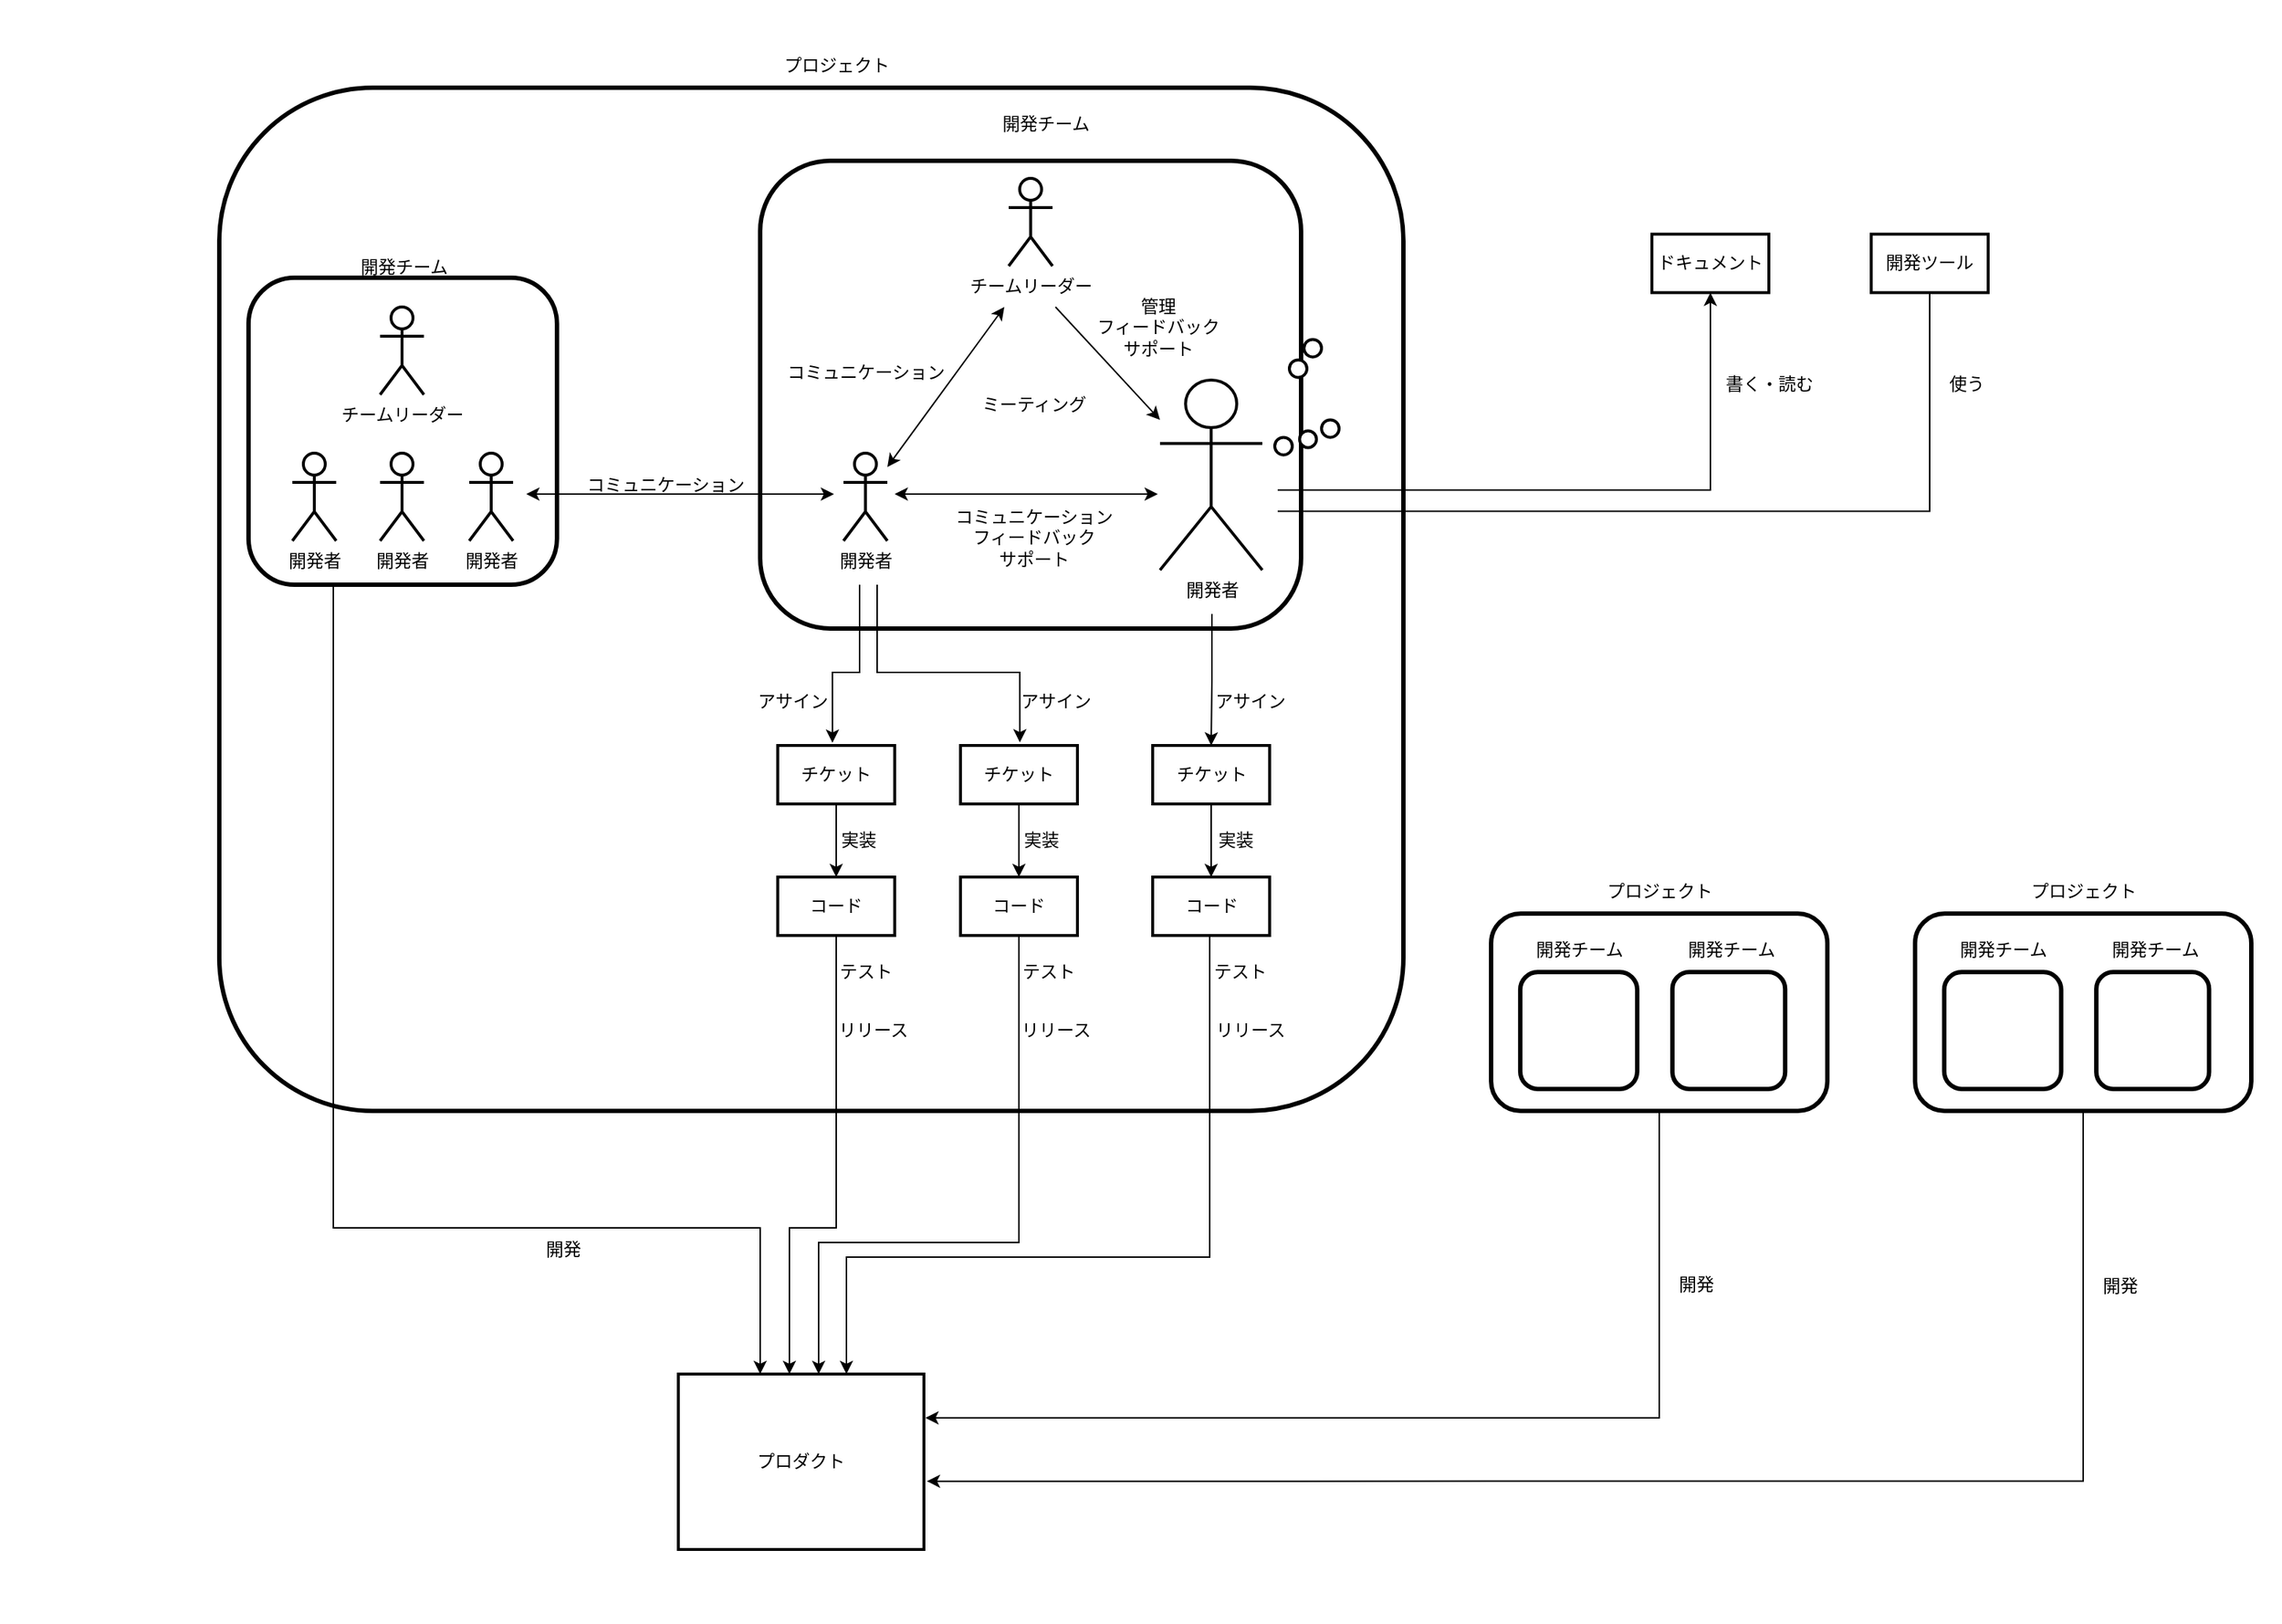 <mxfile version="28.2.3">
  <diagram name="ページ1" id="xtR3QMY_ivg9KzAQHW-j">
    <mxGraphModel dx="1215" dy="785" grid="1" gridSize="10" guides="1" tooltips="1" connect="1" arrows="1" fold="1" page="1" pageScale="1" pageWidth="827" pageHeight="1169" math="0" shadow="0">
      <root>
        <mxCell id="0" />
        <mxCell id="1" parent="0" />
        <mxCell id="ZU2mIR0JqzNXLWRJzjO4-150" value="" style="verticalLabelPosition=bottom;verticalAlign=top;html=1;shape=mxgraph.basic.rect;fillColor2=none;strokeWidth=1;size=20;indent=5;strokeColor=none;" parent="1" vertex="1">
          <mxGeometry x="170" y="120" width="1560" height="1110" as="geometry" />
        </mxCell>
        <mxCell id="JZybzeYJvGHH00LdQQcP-5" value="" style="rounded=1;whiteSpace=wrap;html=1;strokeWidth=3;" parent="1" vertex="1">
          <mxGeometry x="320" y="180" width="810" height="700" as="geometry" />
        </mxCell>
        <mxCell id="ZU2mIR0JqzNXLWRJzjO4-134" style="edgeStyle=orthogonalEdgeStyle;rounded=0;orthogonalLoop=1;jettySize=auto;html=1;" parent="1" edge="1">
          <mxGeometry relative="1" as="geometry">
            <mxPoint x="398.002" y="520" as="sourcePoint" />
            <mxPoint x="690.002" y="1060" as="targetPoint" />
            <Array as="points">
              <mxPoint x="397.99" y="960" />
              <mxPoint x="689.99" y="960" />
            </Array>
          </mxGeometry>
        </mxCell>
        <mxCell id="ZU2mIR0JqzNXLWRJzjO4-2" value="" style="rounded=1;whiteSpace=wrap;html=1;strokeWidth=3;" parent="1" vertex="1">
          <mxGeometry x="340" y="310" width="211" height="210" as="geometry" />
        </mxCell>
        <mxCell id="ZU2mIR0JqzNXLWRJzjO4-7" value="プロダクト" style="rounded=0;whiteSpace=wrap;html=1;strokeWidth=2;" parent="1" vertex="1">
          <mxGeometry x="634" y="1060" width="168" height="120" as="geometry" />
        </mxCell>
        <mxCell id="ZU2mIR0JqzNXLWRJzjO4-19" value="" style="rounded=1;whiteSpace=wrap;html=1;strokeWidth=3;" parent="1" vertex="1">
          <mxGeometry x="690" y="230" width="370" height="320" as="geometry" />
        </mxCell>
        <mxCell id="ZU2mIR0JqzNXLWRJzjO4-60" style="edgeStyle=orthogonalEdgeStyle;rounded=0;orthogonalLoop=1;jettySize=auto;html=1;" parent="1" target="ZU2mIR0JqzNXLWRJzjO4-59" edge="1">
          <mxGeometry relative="1" as="geometry">
            <mxPoint x="1044" y="455.2" as="sourcePoint" />
            <Array as="points">
              <mxPoint x="1340" y="455.2" />
            </Array>
          </mxGeometry>
        </mxCell>
        <mxCell id="ZU2mIR0JqzNXLWRJzjO4-63" style="edgeStyle=orthogonalEdgeStyle;rounded=0;orthogonalLoop=1;jettySize=auto;html=1;entryX=0.5;entryY=0;entryDx=0;entryDy=0;" parent="1" target="ZU2mIR0JqzNXLWRJzjO4-64" edge="1">
          <mxGeometry relative="1" as="geometry">
            <mxPoint x="1464" y="579.61" as="targetPoint" />
            <mxPoint x="1044.0" y="469.797" as="sourcePoint" />
            <Array as="points">
              <mxPoint x="1490" y="470.2" />
            </Array>
          </mxGeometry>
        </mxCell>
        <mxCell id="ZU2mIR0JqzNXLWRJzjO4-33" value="開発者" style="shape=umlActor;verticalLabelPosition=bottom;verticalAlign=top;html=1;outlineConnect=0;strokeWidth=2;" parent="1" vertex="1">
          <mxGeometry x="370" y="430" width="30" height="60" as="geometry" />
        </mxCell>
        <mxCell id="ZU2mIR0JqzNXLWRJzjO4-34" value="開発者" style="shape=umlActor;verticalLabelPosition=bottom;verticalAlign=top;html=1;outlineConnect=0;strokeWidth=2;" parent="1" vertex="1">
          <mxGeometry x="430" y="430" width="30" height="60" as="geometry" />
        </mxCell>
        <mxCell id="ZU2mIR0JqzNXLWRJzjO4-35" value="開発者" style="shape=umlActor;verticalLabelPosition=bottom;verticalAlign=top;html=1;outlineConnect=0;strokeWidth=2;" parent="1" vertex="1">
          <mxGeometry x="491" y="430" width="30" height="60" as="geometry" />
        </mxCell>
        <mxCell id="ZU2mIR0JqzNXLWRJzjO4-37" value="チームリーダー" style="shape=umlActor;verticalLabelPosition=bottom;verticalAlign=top;html=1;outlineConnect=0;strokeWidth=2;" parent="1" vertex="1">
          <mxGeometry x="430" y="330" width="30" height="60" as="geometry" />
        </mxCell>
        <mxCell id="ZU2mIR0JqzNXLWRJzjO4-44" value="開発チーム" style="text;html=1;align=center;verticalAlign=middle;resizable=0;points=[];autosize=1;strokeColor=none;fillColor=none;" parent="1" vertex="1">
          <mxGeometry x="405.5" y="288" width="80" height="30" as="geometry" />
        </mxCell>
        <mxCell id="ZU2mIR0JqzNXLWRJzjO4-99" style="edgeStyle=orthogonalEdgeStyle;rounded=0;orthogonalLoop=1;jettySize=auto;html=1;entryX=0.468;entryY=-0.047;entryDx=0;entryDy=0;entryPerimeter=0;" parent="1" target="ZU2mIR0JqzNXLWRJzjO4-76" edge="1">
          <mxGeometry relative="1" as="geometry">
            <mxPoint x="758" y="520" as="sourcePoint" />
            <mxPoint x="740.004" y="655" as="targetPoint" />
            <Array as="points">
              <mxPoint x="758" y="580" />
              <mxPoint x="739" y="580" />
            </Array>
          </mxGeometry>
        </mxCell>
        <mxCell id="ZU2mIR0JqzNXLWRJzjO4-101" style="edgeStyle=orthogonalEdgeStyle;rounded=0;orthogonalLoop=1;jettySize=auto;html=1;entryX=0.508;entryY=-0.054;entryDx=0;entryDy=0;entryPerimeter=0;" parent="1" target="ZU2mIR0JqzNXLWRJzjO4-85" edge="1">
          <mxGeometry relative="1" as="geometry">
            <mxPoint x="770" y="520" as="sourcePoint" />
            <mxPoint x="867.0" y="655" as="targetPoint" />
            <Array as="points">
              <mxPoint x="770" y="580" />
              <mxPoint x="868" y="580" />
            </Array>
          </mxGeometry>
        </mxCell>
        <mxCell id="ZU2mIR0JqzNXLWRJzjO4-45" value="開発者" style="shape=umlActor;verticalLabelPosition=bottom;verticalAlign=top;html=1;outlineConnect=0;strokeWidth=2;" parent="1" vertex="1">
          <mxGeometry x="747" y="430" width="30" height="60" as="geometry" />
        </mxCell>
        <mxCell id="ZU2mIR0JqzNXLWRJzjO4-100" style="edgeStyle=orthogonalEdgeStyle;rounded=0;orthogonalLoop=1;jettySize=auto;html=1;entryX=0.5;entryY=0;entryDx=0;entryDy=0;" parent="1" target="ZU2mIR0JqzNXLWRJzjO4-87" edge="1">
          <mxGeometry relative="1" as="geometry">
            <mxPoint x="999" y="540" as="sourcePoint" />
            <mxPoint x="998.36" y="655" as="targetPoint" />
            <Array as="points">
              <mxPoint x="999" y="586" />
              <mxPoint x="999" y="586" />
            </Array>
          </mxGeometry>
        </mxCell>
        <mxCell id="ZU2mIR0JqzNXLWRJzjO4-46" value="開発者" style="shape=umlActor;verticalLabelPosition=bottom;verticalAlign=top;html=1;outlineConnect=0;strokeWidth=2;" parent="1" vertex="1">
          <mxGeometry x="963.5" y="380" width="70" height="130" as="geometry" />
        </mxCell>
        <mxCell id="ZU2mIR0JqzNXLWRJzjO4-47" value="チームリーダー" style="shape=umlActor;verticalLabelPosition=bottom;verticalAlign=top;html=1;outlineConnect=0;strokeWidth=2;" parent="1" vertex="1">
          <mxGeometry x="860" y="242" width="30" height="60" as="geometry" />
        </mxCell>
        <mxCell id="ZU2mIR0JqzNXLWRJzjO4-48" value="開発チーム" style="text;html=1;align=center;verticalAlign=middle;resizable=0;points=[];autosize=1;strokeColor=none;fillColor=none;" parent="1" vertex="1">
          <mxGeometry x="845" y="190" width="80" height="30" as="geometry" />
        </mxCell>
        <mxCell id="ZU2mIR0JqzNXLWRJzjO4-50" value="" style="endArrow=classic;startArrow=classic;html=1;rounded=0;edgeStyle=orthogonalEdgeStyle;" parent="1" edge="1">
          <mxGeometry width="50" height="50" relative="1" as="geometry">
            <mxPoint x="782" y="458" as="sourcePoint" />
            <mxPoint x="962" y="458" as="targetPoint" />
            <Array as="points">
              <mxPoint x="872" y="458" />
              <mxPoint x="872" y="458" />
            </Array>
          </mxGeometry>
        </mxCell>
        <mxCell id="ZU2mIR0JqzNXLWRJzjO4-51" value="" style="endArrow=classic;html=1;rounded=0;" parent="1" target="ZU2mIR0JqzNXLWRJzjO4-46" edge="1">
          <mxGeometry width="50" height="50" relative="1" as="geometry">
            <mxPoint x="892" y="330.001" as="sourcePoint" />
            <mxPoint x="960" y="400" as="targetPoint" />
          </mxGeometry>
        </mxCell>
        <mxCell id="ZU2mIR0JqzNXLWRJzjO4-56" value="" style="endArrow=classic;startArrow=classic;html=1;rounded=0;edgeStyle=orthogonalEdgeStyle;" parent="1" edge="1">
          <mxGeometry width="50" height="50" relative="1" as="geometry">
            <mxPoint x="530" y="458" as="sourcePoint" />
            <mxPoint x="740.5" y="458.001" as="targetPoint" />
          </mxGeometry>
        </mxCell>
        <mxCell id="ZU2mIR0JqzNXLWRJzjO4-57" value="コミュニケーション&lt;div&gt;フィードバック&lt;/div&gt;&lt;div&gt;サポート&lt;/div&gt;" style="text;html=1;align=center;verticalAlign=middle;resizable=0;points=[];autosize=1;strokeColor=none;fillColor=none;" parent="1" vertex="1">
          <mxGeometry x="812" y="458" width="130" height="60" as="geometry" />
        </mxCell>
        <mxCell id="ZU2mIR0JqzNXLWRJzjO4-58" value="コミュニケーション" style="text;html=1;align=center;verticalAlign=middle;resizable=0;points=[];autosize=1;strokeColor=none;fillColor=none;" parent="1" vertex="1">
          <mxGeometry x="560" y="437" width="130" height="30" as="geometry" />
        </mxCell>
        <mxCell id="ZU2mIR0JqzNXLWRJzjO4-59" value="ドキュメント" style="rounded=0;whiteSpace=wrap;html=1;strokeWidth=2;" parent="1" vertex="1">
          <mxGeometry x="1300" y="280.2" width="80" height="40" as="geometry" />
        </mxCell>
        <mxCell id="ZU2mIR0JqzNXLWRJzjO4-61" value="書く・読む" style="text;html=1;align=center;verticalAlign=middle;resizable=0;points=[];autosize=1;strokeColor=none;fillColor=none;" parent="1" vertex="1">
          <mxGeometry x="1340" y="368.2" width="80" height="30" as="geometry" />
        </mxCell>
        <mxCell id="ZU2mIR0JqzNXLWRJzjO4-64" value="開発ツール" style="rounded=0;whiteSpace=wrap;html=1;strokeWidth=2;" parent="1" vertex="1">
          <mxGeometry x="1450" y="280.2" width="80" height="40" as="geometry" />
        </mxCell>
        <mxCell id="ZU2mIR0JqzNXLWRJzjO4-65" value="使う" style="text;html=1;align=center;verticalAlign=middle;resizable=0;points=[];autosize=1;strokeColor=none;fillColor=none;" parent="1" vertex="1">
          <mxGeometry x="1490" y="368.2" width="50" height="30" as="geometry" />
        </mxCell>
        <mxCell id="ZU2mIR0JqzNXLWRJzjO4-67" value="ミーティング" style="text;html=1;align=center;verticalAlign=middle;resizable=0;points=[];autosize=1;strokeColor=none;fillColor=none;" parent="1" vertex="1">
          <mxGeometry x="827" y="382" width="100" height="30" as="geometry" />
        </mxCell>
        <mxCell id="ZU2mIR0JqzNXLWRJzjO4-68" value="管理&lt;div&gt;フィードバック&lt;/div&gt;&lt;div&gt;サポート&lt;/div&gt;" style="text;html=1;align=center;verticalAlign=middle;resizable=0;points=[];autosize=1;strokeColor=none;fillColor=none;" parent="1" vertex="1">
          <mxGeometry x="907" y="314" width="110" height="60" as="geometry" />
        </mxCell>
        <mxCell id="ZU2mIR0JqzNXLWRJzjO4-69" value="" style="endArrow=classic;startArrow=classic;html=1;rounded=0;" parent="1" source="ZU2mIR0JqzNXLWRJzjO4-45" edge="1">
          <mxGeometry width="50" height="50" relative="1" as="geometry">
            <mxPoint x="777" y="460.905" as="sourcePoint" />
            <mxPoint x="857" y="329.995" as="targetPoint" />
          </mxGeometry>
        </mxCell>
        <mxCell id="ZU2mIR0JqzNXLWRJzjO4-70" value="コミュニケーション" style="text;html=1;align=center;verticalAlign=middle;resizable=0;points=[];autosize=1;strokeColor=none;fillColor=none;" parent="1" vertex="1">
          <mxGeometry x="697" y="360" width="130" height="30" as="geometry" />
        </mxCell>
        <mxCell id="ZU2mIR0JqzNXLWRJzjO4-73" value="プロジェクト" style="text;html=1;align=center;verticalAlign=middle;resizable=0;points=[];autosize=1;strokeColor=none;fillColor=none;" parent="1" vertex="1">
          <mxGeometry x="692" y="150" width="100" height="30" as="geometry" />
        </mxCell>
        <mxCell id="ZU2mIR0JqzNXLWRJzjO4-75" style="edgeStyle=orthogonalEdgeStyle;rounded=0;orthogonalLoop=1;jettySize=auto;html=1;exitX=0.5;exitY=1;exitDx=0;exitDy=0;entryX=0.5;entryY=0;entryDx=0;entryDy=0;" parent="1" source="ZU2mIR0JqzNXLWRJzjO4-76" target="ZU2mIR0JqzNXLWRJzjO4-78" edge="1">
          <mxGeometry relative="1" as="geometry" />
        </mxCell>
        <mxCell id="ZU2mIR0JqzNXLWRJzjO4-76" value="チケット" style="rounded=0;whiteSpace=wrap;html=1;strokeWidth=2;" parent="1" vertex="1">
          <mxGeometry x="702" y="630" width="80" height="40" as="geometry" />
        </mxCell>
        <mxCell id="ZU2mIR0JqzNXLWRJzjO4-77" style="edgeStyle=orthogonalEdgeStyle;rounded=0;orthogonalLoop=1;jettySize=auto;html=1;" parent="1" source="ZU2mIR0JqzNXLWRJzjO4-78" edge="1">
          <mxGeometry relative="1" as="geometry">
            <mxPoint x="643.99" y="850" as="sourcePoint" />
            <mxPoint x="710" y="1060" as="targetPoint" />
            <Array as="points">
              <mxPoint x="742" y="960" />
              <mxPoint x="710" y="960" />
              <mxPoint x="710" y="1060" />
            </Array>
          </mxGeometry>
        </mxCell>
        <mxCell id="ZU2mIR0JqzNXLWRJzjO4-78" value="コード" style="rounded=0;whiteSpace=wrap;html=1;strokeWidth=2;" parent="1" vertex="1">
          <mxGeometry x="702" y="720" width="80" height="40" as="geometry" />
        </mxCell>
        <mxCell id="ZU2mIR0JqzNXLWRJzjO4-80" style="edgeStyle=orthogonalEdgeStyle;rounded=0;orthogonalLoop=1;jettySize=auto;html=1;exitX=0.5;exitY=1;exitDx=0;exitDy=0;" parent="1" source="ZU2mIR0JqzNXLWRJzjO4-81" edge="1">
          <mxGeometry relative="1" as="geometry">
            <mxPoint x="730" y="1060" as="targetPoint" />
            <Array as="points">
              <mxPoint x="867" y="970" />
              <mxPoint x="730" y="970" />
              <mxPoint x="730" y="1059" />
            </Array>
          </mxGeometry>
        </mxCell>
        <mxCell id="ZU2mIR0JqzNXLWRJzjO4-81" value="コード" style="rounded=0;whiteSpace=wrap;html=1;strokeWidth=2;" parent="1" vertex="1">
          <mxGeometry x="827" y="720" width="80" height="40" as="geometry" />
        </mxCell>
        <mxCell id="ZU2mIR0JqzNXLWRJzjO4-82" style="edgeStyle=orthogonalEdgeStyle;rounded=0;orthogonalLoop=1;jettySize=auto;html=1;exitX=0.5;exitY=1;exitDx=0;exitDy=0;" parent="1" edge="1">
          <mxGeometry relative="1" as="geometry">
            <mxPoint x="997.5" y="759.99" as="sourcePoint" />
            <mxPoint x="749" y="1060" as="targetPoint" />
            <Array as="points">
              <mxPoint x="997" y="979.99" />
              <mxPoint x="749" y="979.99" />
              <mxPoint x="749" y="1059.99" />
            </Array>
          </mxGeometry>
        </mxCell>
        <mxCell id="ZU2mIR0JqzNXLWRJzjO4-83" value="コード" style="rounded=0;whiteSpace=wrap;html=1;strokeWidth=2;" parent="1" vertex="1">
          <mxGeometry x="958.5" y="720" width="80" height="40" as="geometry" />
        </mxCell>
        <mxCell id="ZU2mIR0JqzNXLWRJzjO4-84" style="edgeStyle=orthogonalEdgeStyle;rounded=0;orthogonalLoop=1;jettySize=auto;html=1;exitX=0.5;exitY=1;exitDx=0;exitDy=0;entryX=0.5;entryY=0;entryDx=0;entryDy=0;" parent="1" source="ZU2mIR0JqzNXLWRJzjO4-85" target="ZU2mIR0JqzNXLWRJzjO4-81" edge="1">
          <mxGeometry relative="1" as="geometry" />
        </mxCell>
        <mxCell id="ZU2mIR0JqzNXLWRJzjO4-85" value="チケット" style="rounded=0;whiteSpace=wrap;html=1;strokeWidth=2;" parent="1" vertex="1">
          <mxGeometry x="827" y="630" width="80" height="40" as="geometry" />
        </mxCell>
        <mxCell id="ZU2mIR0JqzNXLWRJzjO4-86" style="edgeStyle=orthogonalEdgeStyle;rounded=0;orthogonalLoop=1;jettySize=auto;html=1;exitX=0.5;exitY=1;exitDx=0;exitDy=0;entryX=0.5;entryY=0;entryDx=0;entryDy=0;" parent="1" source="ZU2mIR0JqzNXLWRJzjO4-87" target="ZU2mIR0JqzNXLWRJzjO4-83" edge="1">
          <mxGeometry relative="1" as="geometry" />
        </mxCell>
        <mxCell id="ZU2mIR0JqzNXLWRJzjO4-87" value="チケット" style="rounded=0;whiteSpace=wrap;html=1;strokeWidth=2;" parent="1" vertex="1">
          <mxGeometry x="958.5" y="630" width="80" height="40" as="geometry" />
        </mxCell>
        <mxCell id="ZU2mIR0JqzNXLWRJzjO4-88" value="実装" style="text;html=1;align=center;verticalAlign=middle;resizable=0;points=[];autosize=1;strokeColor=none;fillColor=none;" parent="1" vertex="1">
          <mxGeometry x="732" y="680" width="50" height="30" as="geometry" />
        </mxCell>
        <mxCell id="ZU2mIR0JqzNXLWRJzjO4-89" value="実装" style="text;html=1;align=center;verticalAlign=middle;resizable=0;points=[];autosize=1;strokeColor=none;fillColor=none;" parent="1" vertex="1">
          <mxGeometry x="857" y="680" width="50" height="30" as="geometry" />
        </mxCell>
        <mxCell id="ZU2mIR0JqzNXLWRJzjO4-90" value="実装" style="text;html=1;align=center;verticalAlign=middle;resizable=0;points=[];autosize=1;strokeColor=none;fillColor=none;" parent="1" vertex="1">
          <mxGeometry x="990" y="680" width="50" height="30" as="geometry" />
        </mxCell>
        <mxCell id="ZU2mIR0JqzNXLWRJzjO4-91" value="テスト" style="text;html=1;align=center;verticalAlign=middle;resizable=0;points=[];autosize=1;strokeColor=none;fillColor=none;" parent="1" vertex="1">
          <mxGeometry x="988" y="770" width="60" height="30" as="geometry" />
        </mxCell>
        <mxCell id="ZU2mIR0JqzNXLWRJzjO4-92" value="リリース" style="text;html=1;align=center;verticalAlign=middle;resizable=0;points=[];autosize=1;strokeColor=none;fillColor=none;" parent="1" vertex="1">
          <mxGeometry x="990" y="810" width="70" height="30" as="geometry" />
        </mxCell>
        <mxCell id="ZU2mIR0JqzNXLWRJzjO4-93" value="テスト" style="text;html=1;align=center;verticalAlign=middle;resizable=0;points=[];autosize=1;strokeColor=none;fillColor=none;" parent="1" vertex="1">
          <mxGeometry x="857" y="770" width="60" height="30" as="geometry" />
        </mxCell>
        <mxCell id="ZU2mIR0JqzNXLWRJzjO4-94" value="リリース" style="text;html=1;align=center;verticalAlign=middle;resizable=0;points=[];autosize=1;strokeColor=none;fillColor=none;" parent="1" vertex="1">
          <mxGeometry x="857" y="810" width="70" height="30" as="geometry" />
        </mxCell>
        <mxCell id="ZU2mIR0JqzNXLWRJzjO4-95" value="リリース" style="text;html=1;align=center;verticalAlign=middle;resizable=0;points=[];autosize=1;strokeColor=none;fillColor=none;" parent="1" vertex="1">
          <mxGeometry x="732" y="810" width="70" height="30" as="geometry" />
        </mxCell>
        <mxCell id="ZU2mIR0JqzNXLWRJzjO4-96" value="テスト" style="text;html=1;align=center;verticalAlign=middle;resizable=0;points=[];autosize=1;strokeColor=none;fillColor=none;" parent="1" vertex="1">
          <mxGeometry x="732" y="770" width="60" height="30" as="geometry" />
        </mxCell>
        <mxCell id="ZU2mIR0JqzNXLWRJzjO4-97" value="アサイン" style="text;html=1;align=center;verticalAlign=middle;resizable=0;points=[];autosize=1;strokeColor=none;fillColor=none;" parent="1" vertex="1">
          <mxGeometry x="857" y="585" width="70" height="30" as="geometry" />
        </mxCell>
        <mxCell id="ZU2mIR0JqzNXLWRJzjO4-102" value="アサイン" style="text;html=1;align=center;verticalAlign=middle;resizable=0;points=[];autosize=1;strokeColor=none;fillColor=none;" parent="1" vertex="1">
          <mxGeometry x="990" y="585" width="70" height="30" as="geometry" />
        </mxCell>
        <mxCell id="ZU2mIR0JqzNXLWRJzjO4-103" value="アサイン" style="text;html=1;align=center;verticalAlign=middle;resizable=0;points=[];autosize=1;strokeColor=none;fillColor=none;" parent="1" vertex="1">
          <mxGeometry x="677" y="585" width="70" height="30" as="geometry" />
        </mxCell>
        <mxCell id="ZU2mIR0JqzNXLWRJzjO4-123" style="edgeStyle=orthogonalEdgeStyle;rounded=0;orthogonalLoop=1;jettySize=auto;html=1;exitX=0.5;exitY=1;exitDx=0;exitDy=0;" parent="1" source="ZU2mIR0JqzNXLWRJzjO4-136" edge="1">
          <mxGeometry relative="1" as="geometry">
            <mxPoint x="1308.0" y="905" as="sourcePoint" />
            <mxPoint x="803" y="1090" as="targetPoint" />
            <Array as="points">
              <mxPoint x="1305" y="1090" />
            </Array>
          </mxGeometry>
        </mxCell>
        <mxCell id="ZU2mIR0JqzNXLWRJzjO4-124" style="edgeStyle=orthogonalEdgeStyle;rounded=0;orthogonalLoop=1;jettySize=auto;html=1;entryX=1.012;entryY=0.611;entryDx=0;entryDy=0;entryPerimeter=0;exitX=0.5;exitY=1;exitDx=0;exitDy=0;" parent="1" source="ZU2mIR0JqzNXLWRJzjO4-117" target="ZU2mIR0JqzNXLWRJzjO4-7" edge="1">
          <mxGeometry relative="1" as="geometry">
            <mxPoint x="792.002" y="1133.92" as="targetPoint" />
            <mxPoint x="1641.602" y="905" as="sourcePoint" />
            <Array as="points">
              <mxPoint x="1595" y="1133" />
            </Array>
          </mxGeometry>
        </mxCell>
        <mxCell id="ZU2mIR0JqzNXLWRJzjO4-117" value="" style="rounded=1;whiteSpace=wrap;html=1;strokeWidth=3;" parent="1" vertex="1">
          <mxGeometry x="1480" y="745" width="230" height="135" as="geometry" />
        </mxCell>
        <mxCell id="ZU2mIR0JqzNXLWRJzjO4-118" value="" style="rounded=1;whiteSpace=wrap;html=1;strokeWidth=3;" parent="1" vertex="1">
          <mxGeometry x="1499.93" y="785" width="80" height="80" as="geometry" />
        </mxCell>
        <mxCell id="ZU2mIR0JqzNXLWRJzjO4-119" value="" style="rounded=1;whiteSpace=wrap;html=1;strokeWidth=3;" parent="1" vertex="1">
          <mxGeometry x="1604" y="785" width="77.13" height="80" as="geometry" />
        </mxCell>
        <mxCell id="ZU2mIR0JqzNXLWRJzjO4-120" value="プロジェクト" style="text;html=1;align=center;verticalAlign=middle;resizable=0;points=[];autosize=1;strokeColor=none;fillColor=none;" parent="1" vertex="1">
          <mxGeometry x="1545.0" y="715" width="100" height="30" as="geometry" />
        </mxCell>
        <mxCell id="ZU2mIR0JqzNXLWRJzjO4-121" value="開発チーム" style="text;html=1;align=center;verticalAlign=middle;resizable=0;points=[];autosize=1;strokeColor=none;fillColor=none;" parent="1" vertex="1">
          <mxGeometry x="1499.93" y="755" width="80" height="30" as="geometry" />
        </mxCell>
        <mxCell id="ZU2mIR0JqzNXLWRJzjO4-122" value="開発チーム" style="text;html=1;align=center;verticalAlign=middle;resizable=0;points=[];autosize=1;strokeColor=none;fillColor=none;" parent="1" vertex="1">
          <mxGeometry x="1604" y="755" width="80" height="30" as="geometry" />
        </mxCell>
        <mxCell id="ZU2mIR0JqzNXLWRJzjO4-125" value="&lt;font style=&quot;font-size: 12px;&quot;&gt;開発&lt;/font&gt;" style="text;html=1;align=center;verticalAlign=middle;resizable=0;points=[];autosize=1;strokeColor=none;fillColor=none;fontSize=24;" parent="1" vertex="1">
          <mxGeometry x="1305" y="975" width="50" height="40" as="geometry" />
        </mxCell>
        <mxCell id="ZU2mIR0JqzNXLWRJzjO4-126" value="&lt;font&gt;開発&lt;/font&gt;" style="text;html=1;align=center;verticalAlign=middle;resizable=0;points=[];autosize=1;strokeColor=none;fillColor=none;" parent="1" vertex="1">
          <mxGeometry x="1595" y="985" width="50" height="30" as="geometry" />
        </mxCell>
        <mxCell id="ZU2mIR0JqzNXLWRJzjO4-135" value="開発" style="text;html=1;align=center;verticalAlign=middle;resizable=0;points=[];autosize=1;strokeColor=none;fillColor=none;" parent="1" vertex="1">
          <mxGeometry x="530" y="960" width="50" height="30" as="geometry" />
        </mxCell>
        <mxCell id="ZU2mIR0JqzNXLWRJzjO4-136" value="" style="rounded=1;whiteSpace=wrap;html=1;strokeWidth=3;" parent="1" vertex="1">
          <mxGeometry x="1190" y="745" width="230" height="135" as="geometry" />
        </mxCell>
        <mxCell id="ZU2mIR0JqzNXLWRJzjO4-137" value="" style="rounded=1;whiteSpace=wrap;html=1;strokeWidth=3;" parent="1" vertex="1">
          <mxGeometry x="1209.93" y="785" width="80" height="80" as="geometry" />
        </mxCell>
        <mxCell id="ZU2mIR0JqzNXLWRJzjO4-138" value="" style="rounded=1;whiteSpace=wrap;html=1;strokeWidth=3;" parent="1" vertex="1">
          <mxGeometry x="1314" y="785" width="77.13" height="80" as="geometry" />
        </mxCell>
        <mxCell id="ZU2mIR0JqzNXLWRJzjO4-139" value="プロジェクト" style="text;html=1;align=center;verticalAlign=middle;resizable=0;points=[];autosize=1;strokeColor=none;fillColor=none;" parent="1" vertex="1">
          <mxGeometry x="1255.0" y="715" width="100" height="30" as="geometry" />
        </mxCell>
        <mxCell id="ZU2mIR0JqzNXLWRJzjO4-140" value="開発チーム" style="text;html=1;align=center;verticalAlign=middle;resizable=0;points=[];autosize=1;strokeColor=none;fillColor=none;" parent="1" vertex="1">
          <mxGeometry x="1209.93" y="755" width="80" height="30" as="geometry" />
        </mxCell>
        <mxCell id="ZU2mIR0JqzNXLWRJzjO4-141" value="開発チーム" style="text;html=1;align=center;verticalAlign=middle;resizable=0;points=[];autosize=1;strokeColor=none;fillColor=none;" parent="1" vertex="1">
          <mxGeometry x="1314" y="755" width="80" height="30" as="geometry" />
        </mxCell>
        <mxCell id="ZU2mIR0JqzNXLWRJzjO4-142" value="" style="ellipse;whiteSpace=wrap;html=1;aspect=fixed;strokeWidth=2;" parent="1" vertex="1">
          <mxGeometry x="1052" y="366.2" width="12" height="12" as="geometry" />
        </mxCell>
        <mxCell id="ZU2mIR0JqzNXLWRJzjO4-143" value="" style="ellipse;whiteSpace=wrap;html=1;aspect=fixed;strokeWidth=2;" parent="1" vertex="1">
          <mxGeometry x="1062" y="352.2" width="12" height="12" as="geometry" />
        </mxCell>
        <mxCell id="ZU2mIR0JqzNXLWRJzjO4-145" value="" style="ellipse;whiteSpace=wrap;html=1;aspect=fixed;strokeWidth=2;" parent="1" vertex="1">
          <mxGeometry x="1074" y="407.2" width="12" height="12" as="geometry" />
        </mxCell>
        <mxCell id="ZU2mIR0JqzNXLWRJzjO4-146" value="" style="ellipse;whiteSpace=wrap;html=1;aspect=fixed;strokeWidth=2;" parent="1" vertex="1">
          <mxGeometry x="1059" y="414.7" width="11.5" height="11.5" as="geometry" />
        </mxCell>
        <mxCell id="ZU2mIR0JqzNXLWRJzjO4-147" value="" style="ellipse;whiteSpace=wrap;html=1;aspect=fixed;strokeWidth=2;" parent="1" vertex="1">
          <mxGeometry x="1042" y="419.2" width="12" height="12" as="geometry" />
        </mxCell>
      </root>
    </mxGraphModel>
  </diagram>
</mxfile>

